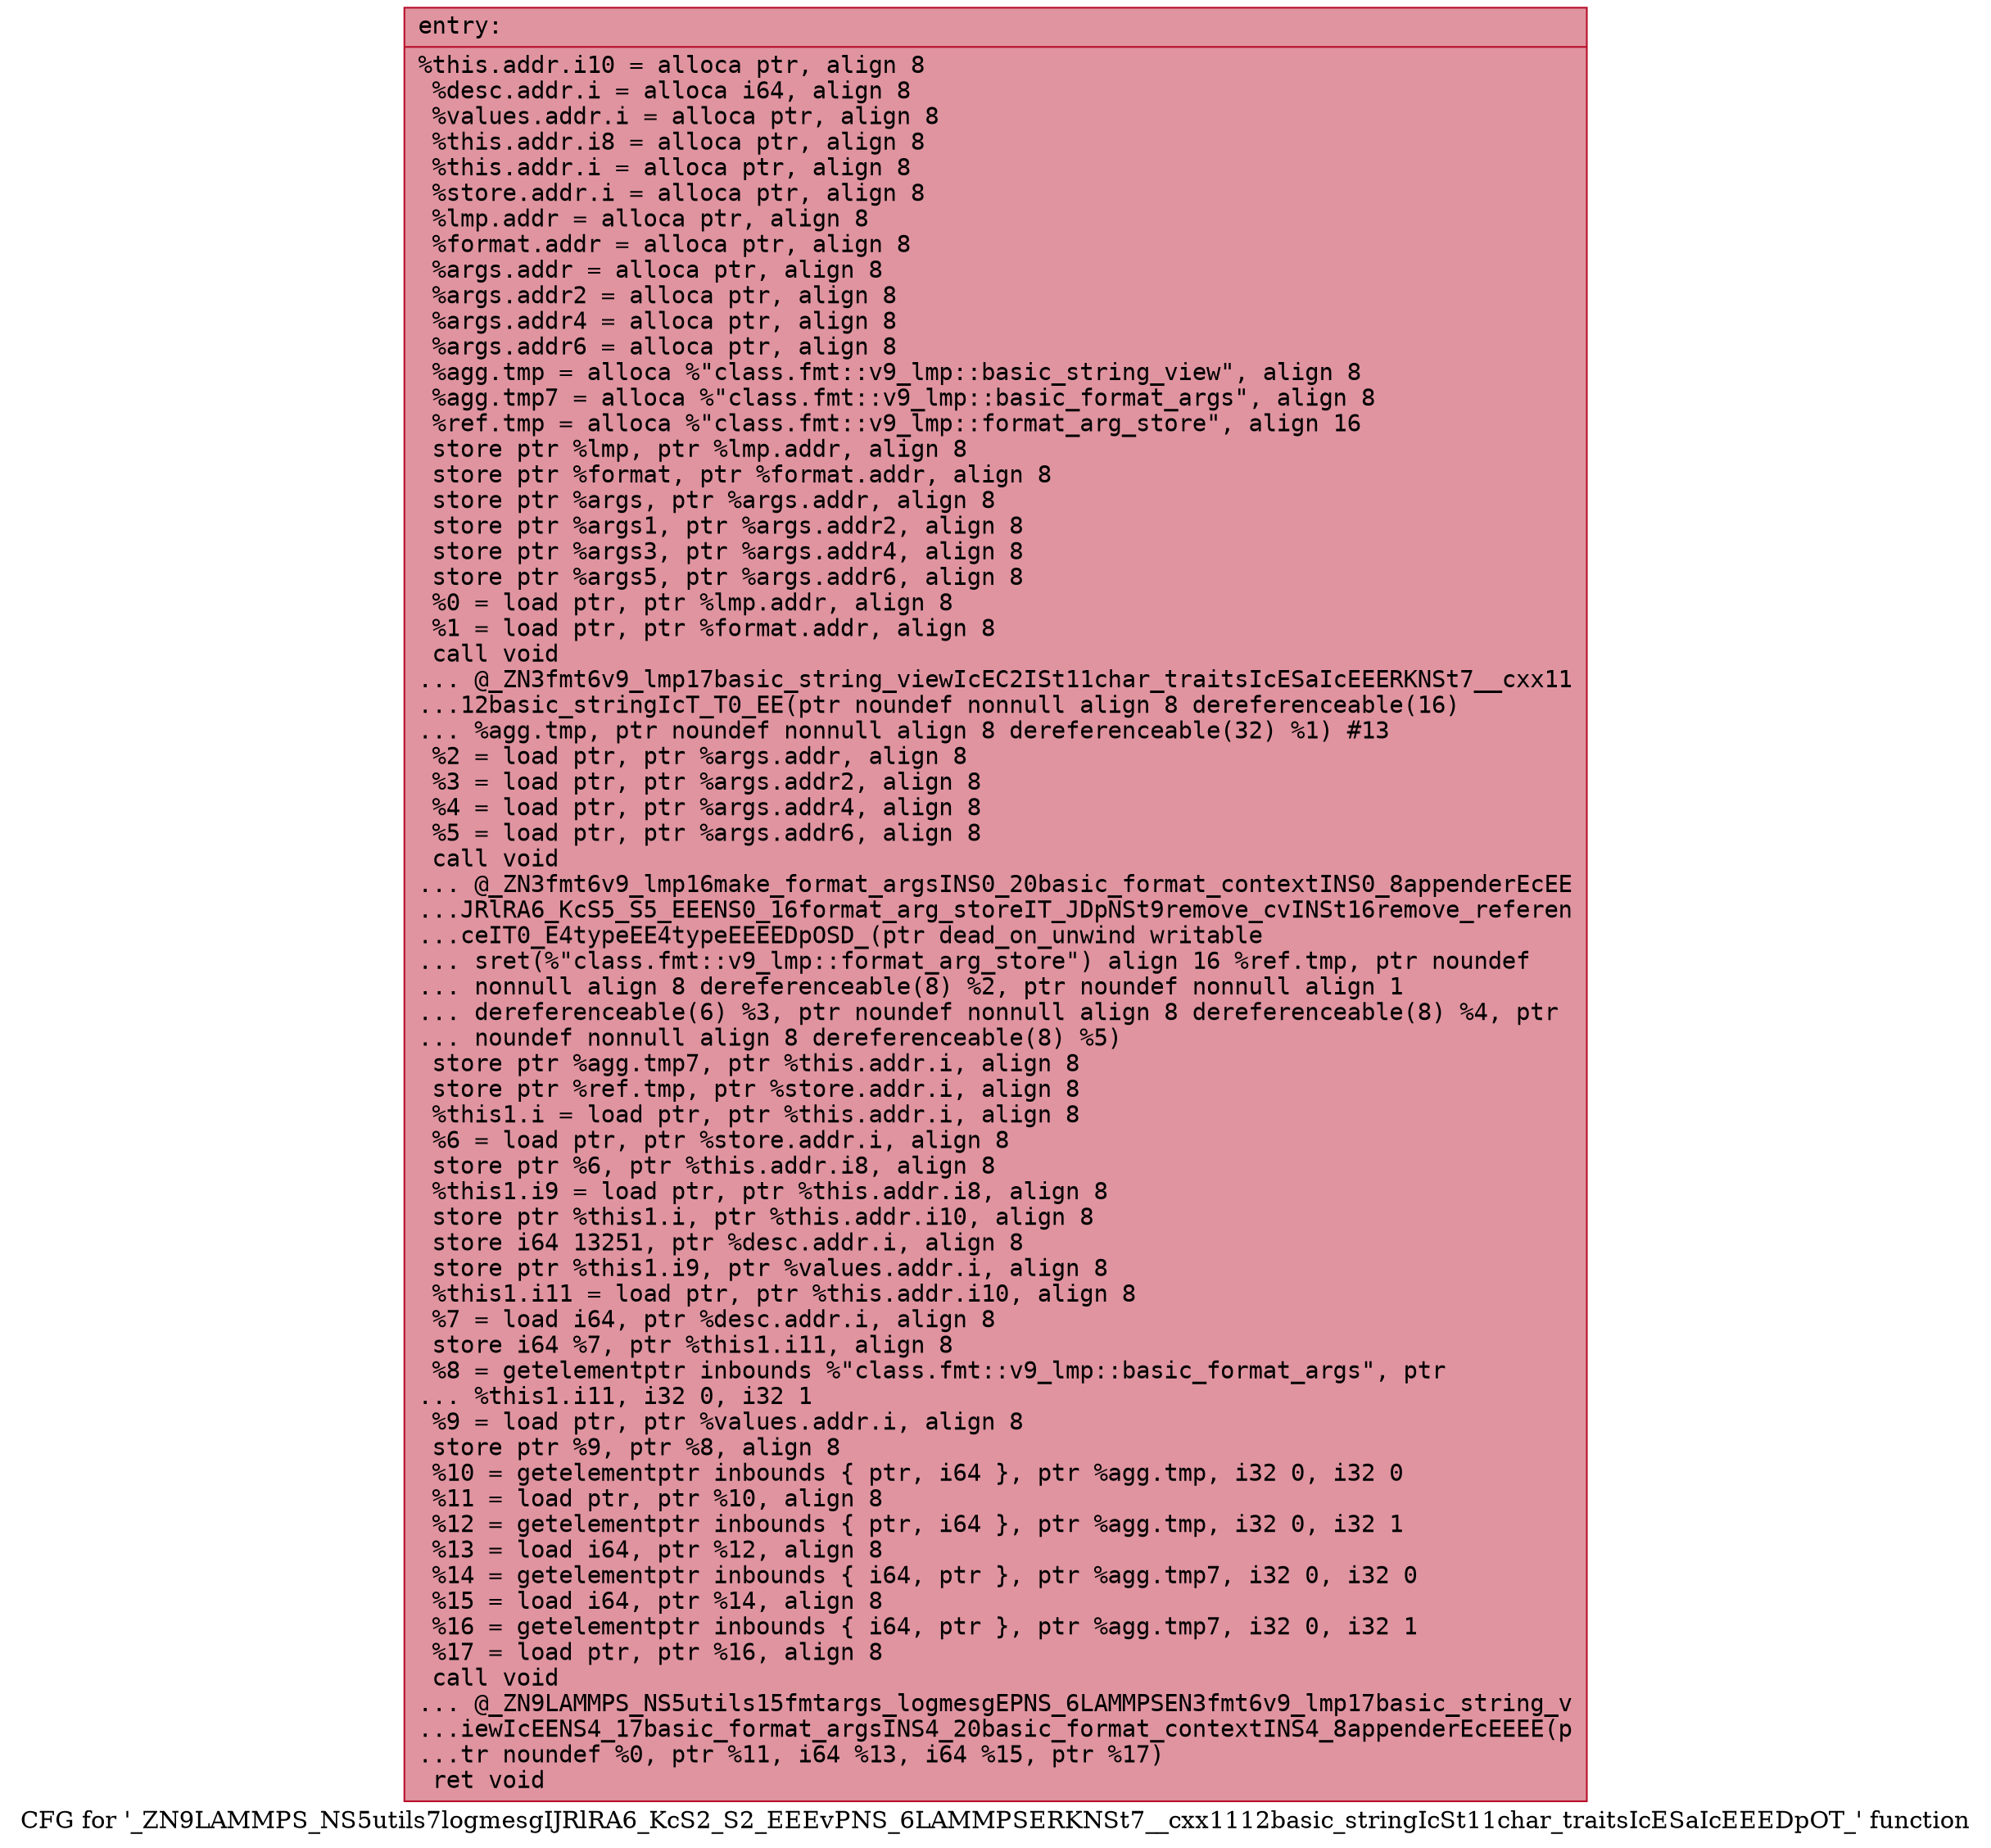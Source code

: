 digraph "CFG for '_ZN9LAMMPS_NS5utils7logmesgIJRlRA6_KcS2_S2_EEEvPNS_6LAMMPSERKNSt7__cxx1112basic_stringIcSt11char_traitsIcESaIcEEEDpOT_' function" {
	label="CFG for '_ZN9LAMMPS_NS5utils7logmesgIJRlRA6_KcS2_S2_EEEvPNS_6LAMMPSERKNSt7__cxx1112basic_stringIcSt11char_traitsIcESaIcEEEDpOT_' function";

	Node0x55fb7cc34430 [shape=record,color="#b70d28ff", style=filled, fillcolor="#b70d2870" fontname="Courier",label="{entry:\l|  %this.addr.i10 = alloca ptr, align 8\l  %desc.addr.i = alloca i64, align 8\l  %values.addr.i = alloca ptr, align 8\l  %this.addr.i8 = alloca ptr, align 8\l  %this.addr.i = alloca ptr, align 8\l  %store.addr.i = alloca ptr, align 8\l  %lmp.addr = alloca ptr, align 8\l  %format.addr = alloca ptr, align 8\l  %args.addr = alloca ptr, align 8\l  %args.addr2 = alloca ptr, align 8\l  %args.addr4 = alloca ptr, align 8\l  %args.addr6 = alloca ptr, align 8\l  %agg.tmp = alloca %\"class.fmt::v9_lmp::basic_string_view\", align 8\l  %agg.tmp7 = alloca %\"class.fmt::v9_lmp::basic_format_args\", align 8\l  %ref.tmp = alloca %\"class.fmt::v9_lmp::format_arg_store\", align 16\l  store ptr %lmp, ptr %lmp.addr, align 8\l  store ptr %format, ptr %format.addr, align 8\l  store ptr %args, ptr %args.addr, align 8\l  store ptr %args1, ptr %args.addr2, align 8\l  store ptr %args3, ptr %args.addr4, align 8\l  store ptr %args5, ptr %args.addr6, align 8\l  %0 = load ptr, ptr %lmp.addr, align 8\l  %1 = load ptr, ptr %format.addr, align 8\l  call void\l... @_ZN3fmt6v9_lmp17basic_string_viewIcEC2ISt11char_traitsIcESaIcEEERKNSt7__cxx11\l...12basic_stringIcT_T0_EE(ptr noundef nonnull align 8 dereferenceable(16)\l... %agg.tmp, ptr noundef nonnull align 8 dereferenceable(32) %1) #13\l  %2 = load ptr, ptr %args.addr, align 8\l  %3 = load ptr, ptr %args.addr2, align 8\l  %4 = load ptr, ptr %args.addr4, align 8\l  %5 = load ptr, ptr %args.addr6, align 8\l  call void\l... @_ZN3fmt6v9_lmp16make_format_argsINS0_20basic_format_contextINS0_8appenderEcEE\l...JRlRA6_KcS5_S5_EEENS0_16format_arg_storeIT_JDpNSt9remove_cvINSt16remove_referen\l...ceIT0_E4typeEE4typeEEEEDpOSD_(ptr dead_on_unwind writable\l... sret(%\"class.fmt::v9_lmp::format_arg_store\") align 16 %ref.tmp, ptr noundef\l... nonnull align 8 dereferenceable(8) %2, ptr noundef nonnull align 1\l... dereferenceable(6) %3, ptr noundef nonnull align 8 dereferenceable(8) %4, ptr\l... noundef nonnull align 8 dereferenceable(8) %5)\l  store ptr %agg.tmp7, ptr %this.addr.i, align 8\l  store ptr %ref.tmp, ptr %store.addr.i, align 8\l  %this1.i = load ptr, ptr %this.addr.i, align 8\l  %6 = load ptr, ptr %store.addr.i, align 8\l  store ptr %6, ptr %this.addr.i8, align 8\l  %this1.i9 = load ptr, ptr %this.addr.i8, align 8\l  store ptr %this1.i, ptr %this.addr.i10, align 8\l  store i64 13251, ptr %desc.addr.i, align 8\l  store ptr %this1.i9, ptr %values.addr.i, align 8\l  %this1.i11 = load ptr, ptr %this.addr.i10, align 8\l  %7 = load i64, ptr %desc.addr.i, align 8\l  store i64 %7, ptr %this1.i11, align 8\l  %8 = getelementptr inbounds %\"class.fmt::v9_lmp::basic_format_args\", ptr\l... %this1.i11, i32 0, i32 1\l  %9 = load ptr, ptr %values.addr.i, align 8\l  store ptr %9, ptr %8, align 8\l  %10 = getelementptr inbounds \{ ptr, i64 \}, ptr %agg.tmp, i32 0, i32 0\l  %11 = load ptr, ptr %10, align 8\l  %12 = getelementptr inbounds \{ ptr, i64 \}, ptr %agg.tmp, i32 0, i32 1\l  %13 = load i64, ptr %12, align 8\l  %14 = getelementptr inbounds \{ i64, ptr \}, ptr %agg.tmp7, i32 0, i32 0\l  %15 = load i64, ptr %14, align 8\l  %16 = getelementptr inbounds \{ i64, ptr \}, ptr %agg.tmp7, i32 0, i32 1\l  %17 = load ptr, ptr %16, align 8\l  call void\l... @_ZN9LAMMPS_NS5utils15fmtargs_logmesgEPNS_6LAMMPSEN3fmt6v9_lmp17basic_string_v\l...iewIcEENS4_17basic_format_argsINS4_20basic_format_contextINS4_8appenderEcEEEE(p\l...tr noundef %0, ptr %11, i64 %13, i64 %15, ptr %17)\l  ret void\l}"];
}
